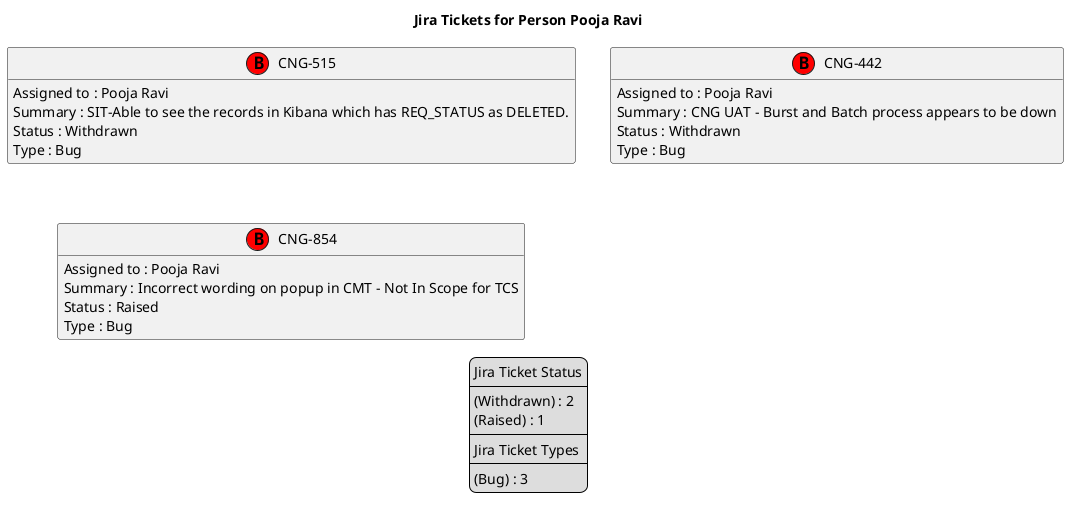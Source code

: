 @startuml
'https://plantuml.com/class-diagram

' GENERATE CLASS DIAGRAM ===========
' Generated at    : Fri May 03 10:09:59 CEST 2024

title Jira Tickets for Person Pooja Ravi
hide empty members

legend
Jira Ticket Status
----
(Withdrawn) : 2
(Raised) : 1
----
Jira Ticket Types
----
(Bug) : 3
end legend


' Tickets =======
class "CNG-515" << (B,red) >> {
  Assigned to : Pooja Ravi
  Summary : SIT-Able to see the records in Kibana which has REQ_STATUS as DELETED.
  Status : Withdrawn
  Type : Bug
}

class "CNG-442" << (B,red) >> {
  Assigned to : Pooja Ravi
  Summary : CNG UAT - Burst and Batch process appears to be down
  Status : Withdrawn
  Type : Bug
}

class "CNG-854" << (B,red) >> {
  Assigned to : Pooja Ravi
  Summary : Incorrect wording on popup in CMT - Not In Scope for TCS
  Status : Raised
  Type : Bug
}



' Links =======


@enduml

